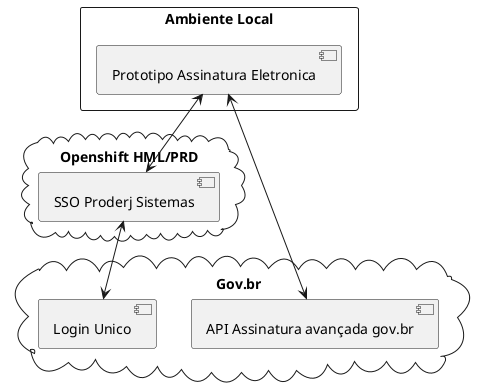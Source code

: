 @startuml prototipo-assinatura-eletronica

cloud "Openshift HML/PRD" as OCP {
    component "SSO Proderj Sistemas" as RHSSO{

    }
}

cloud "Gov.br" as GOVBR {
    component "API Assinatura avançada gov.br" as APIAA{

    }
    component "Login Unico" as LOGINUNICO{

    }
}

rectangle "Ambiente Local" as LOCALHOST{
    component "Prototipo Assinatura Eletronica" as PAE{

    }
}

PAE <--> RHSSO
PAE <--> APIAA
RHSSO <--> LOGINUNICO
@endtuml